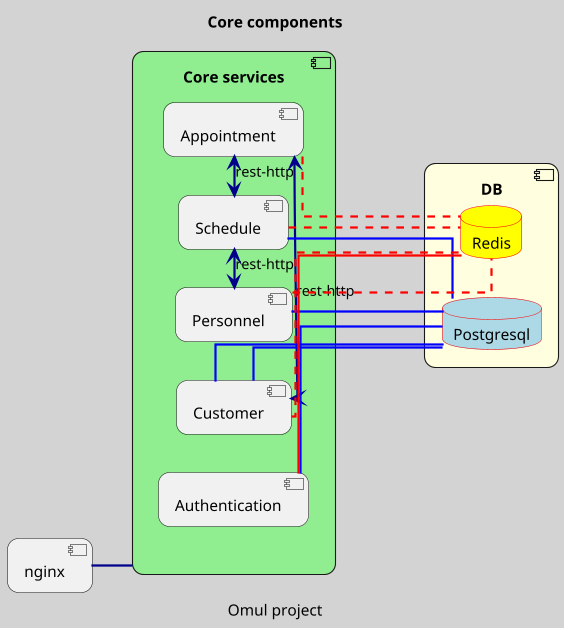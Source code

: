 @startuml
Title Core components
caption Omul project
left to right direction
scale 1.1

skinparam {
    BackgroundColor lightGray
    DefaultTextAlignment up
    ArrowColor darkblue
    ArrowThickness 2
    DefaultTextAlignment center
    Linetype ortho
    RoundCorner 20
    ComponentStyle uml2
}

skinparam database {
    borderColor red
    backgroundColor Yellow
}

[nginx]

component "Core services" as core #lightGreen {
    [Customer]
    [Schedule]
    [Personnel]
    [Appointment]
    hide [Notification]
    [Authentication]
    hide [Feedback]
}
nginx -d- core

Schedule <-l-> Personnel : rest-http
Appointment <-l-> Schedule : rest-http
Appointment <-l-> Customer : rest-http

component DB #lightYellow {
    database "Postgresql" as postgres #lightblue
'    core -r- postgres
    Authentication --- postgres #blue
    Customer --- postgres #blue
    Customer --- postgres #blue
    Schedule --- postgres #blue
    Personnel --- postgres #blue
    database "Redis" as redis
    Authentication -r- redis #red
    Customer .. redis #red
    Schedule .. redis #red
    Appointment .. redis #red
    Personnel .. redis #red
}

@enduml